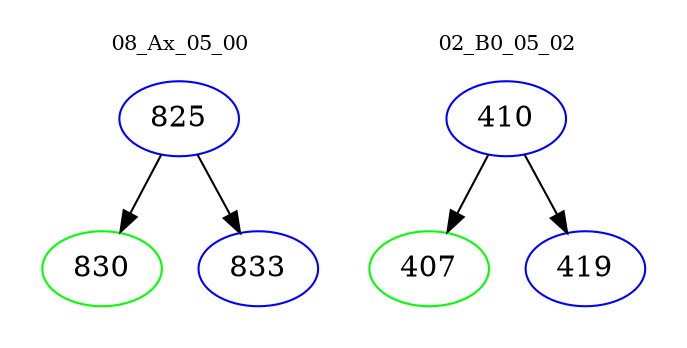 digraph{
subgraph cluster_0 {
color = white
label = "08_Ax_05_00";
fontsize=10;
T0_825 [label="825", color="blue"]
T0_825 -> T0_830 [color="black"]
T0_830 [label="830", color="green"]
T0_825 -> T0_833 [color="black"]
T0_833 [label="833", color="blue"]
}
subgraph cluster_1 {
color = white
label = "02_B0_05_02";
fontsize=10;
T1_410 [label="410", color="blue"]
T1_410 -> T1_407 [color="black"]
T1_407 [label="407", color="green"]
T1_410 -> T1_419 [color="black"]
T1_419 [label="419", color="blue"]
}
}
